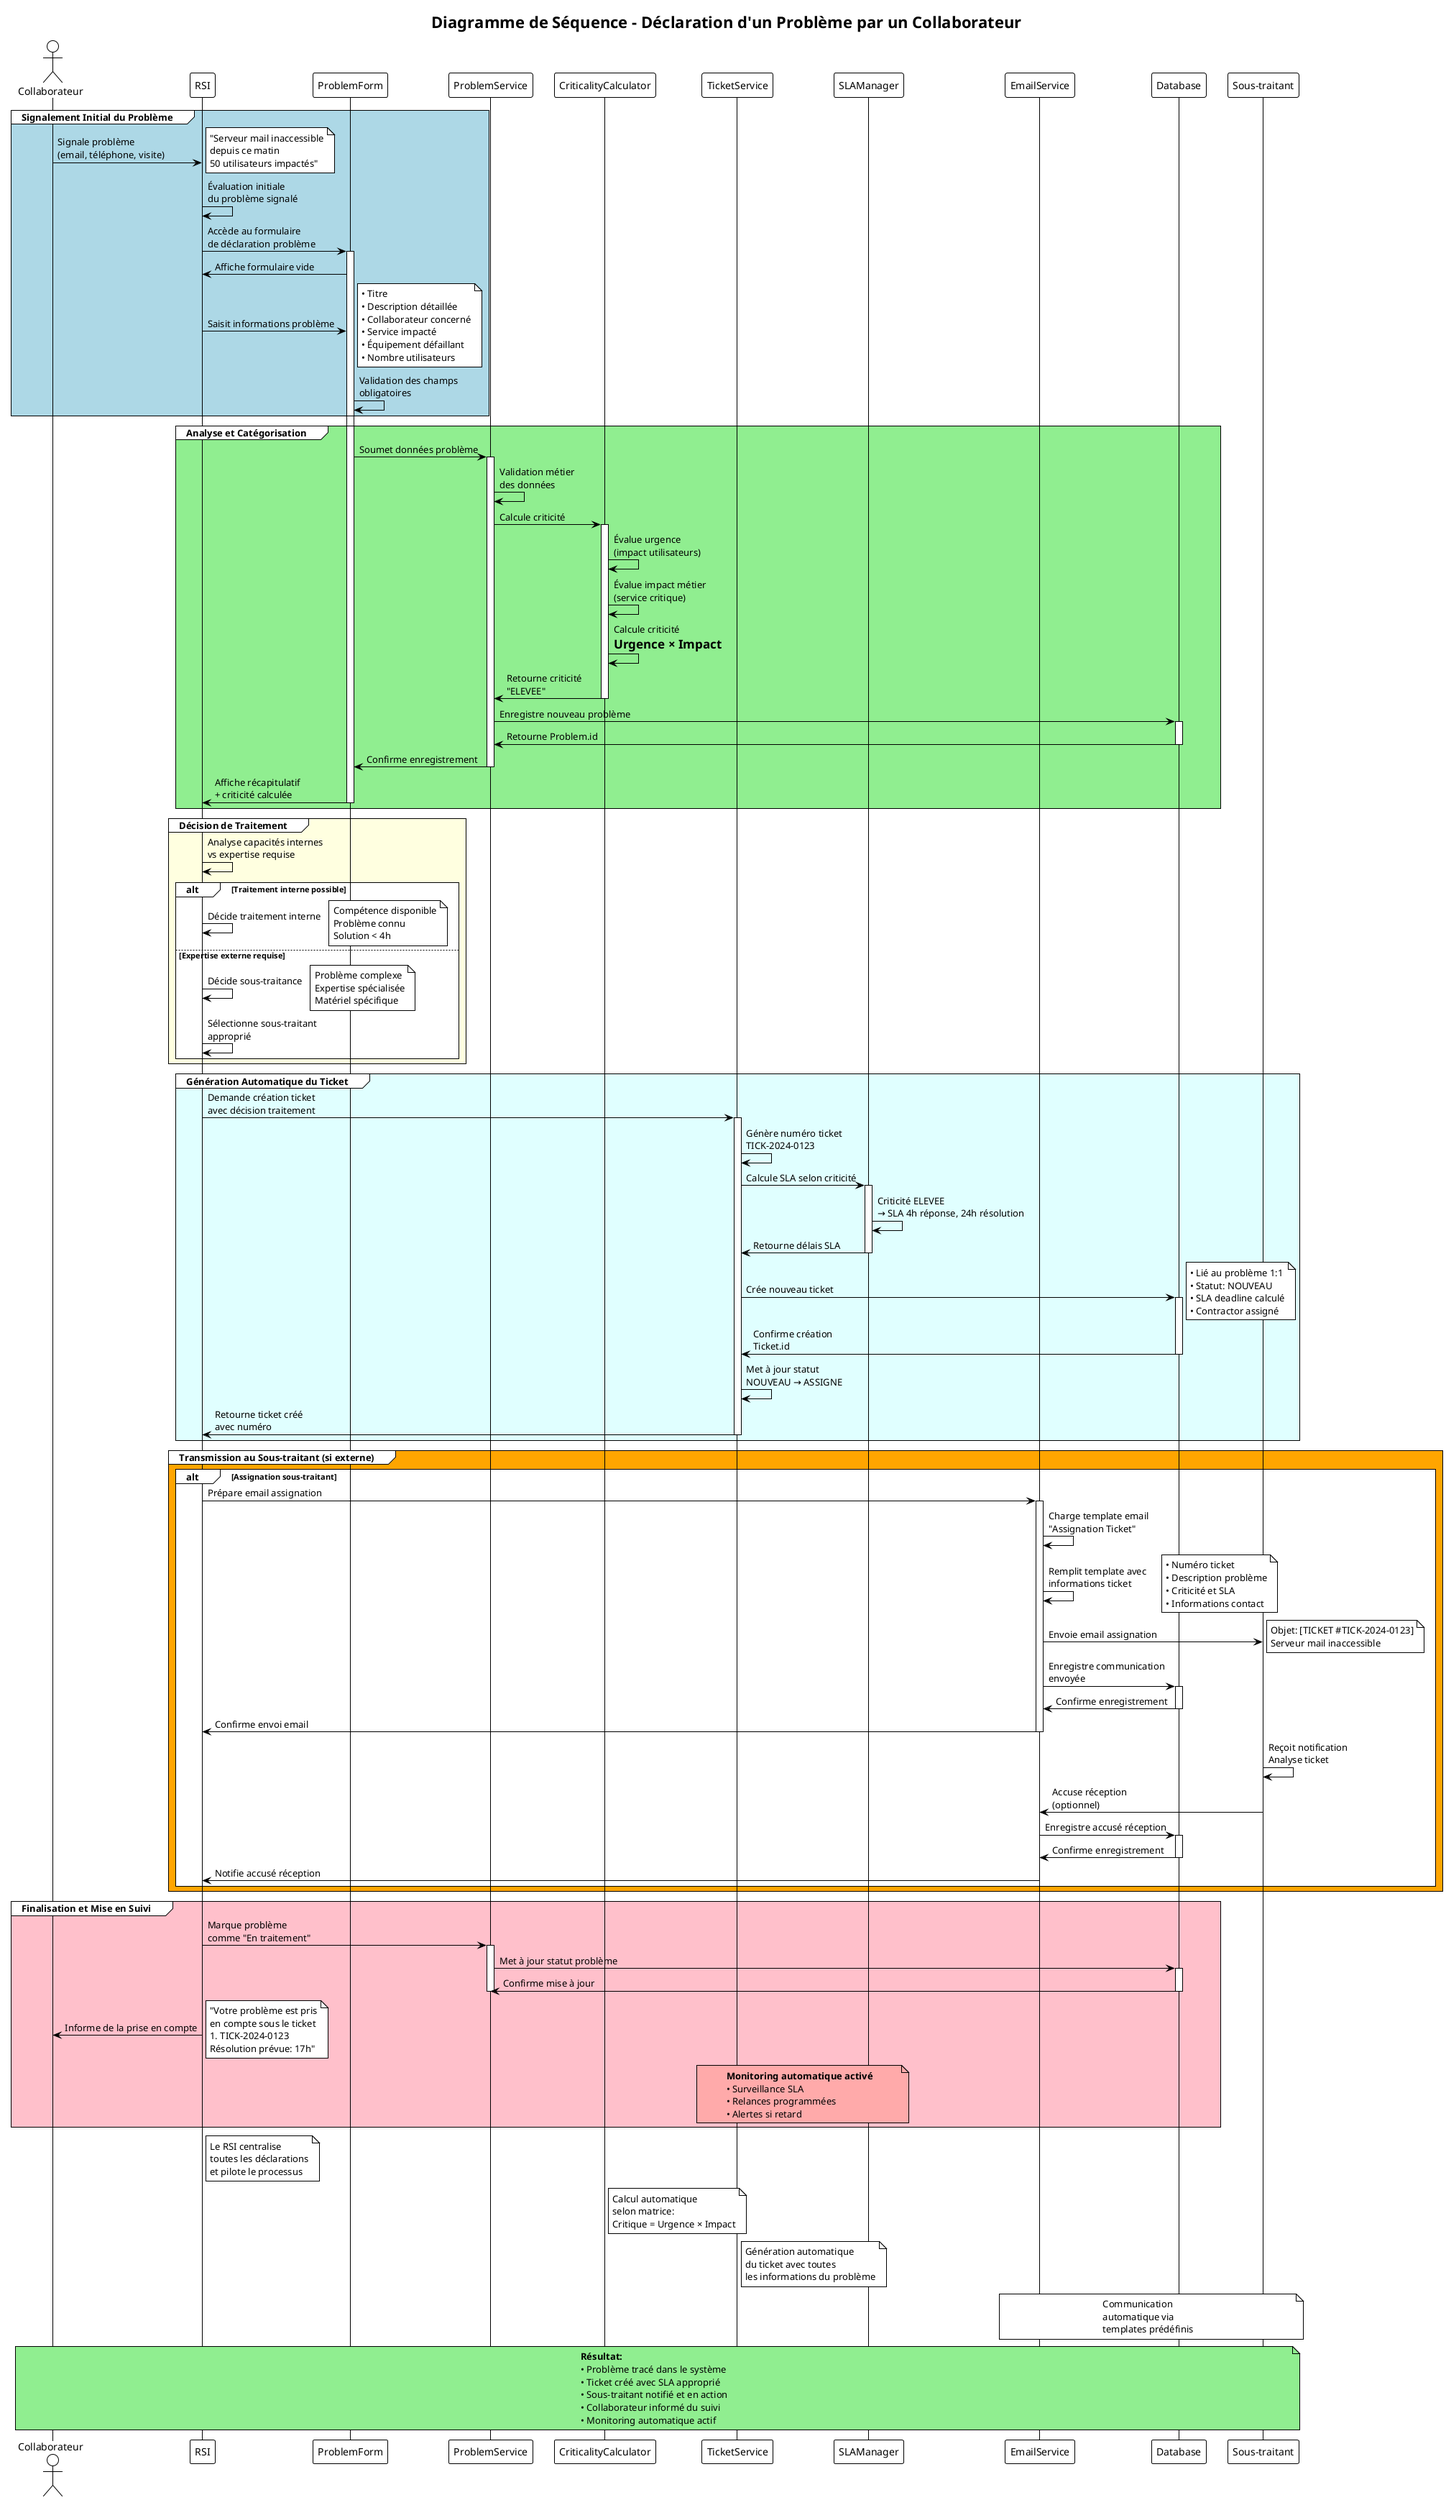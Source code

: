 @startuml
!theme plain
title Diagramme de Séquence - Déclaration d'un Problème par un Collaborateur

' Acteurs et participants
actor "Collaborateur" as COLLAB
participant "RSI" as RSI
participant "ProblemForm" as FORM
participant "ProblemService" as PROB_SVC
participant "CriticalityCalculator" as CALC
participant "TicketService" as TICKET_SVC
participant "SLAManager" as SLA
participant "EmailService" as EMAIL
participant "Database" as DB
participant "Sous-traitant" as CONTRACTOR

' === PHASE 1: SIGNALEMENT INITIAL ===
group #LightBlue Signalement Initial du Problème
    COLLAB -> RSI : Signale problème\n(email, téléphone, visite)
    note right : "Serveur mail inaccessible\ndepuis ce matin\n50 utilisateurs impactés"
    
    RSI -> RSI : Évaluation initiale\ndu problème signalé
    
    RSI -> FORM : Accède au formulaire\nde déclaration problème
    activate FORM
    
    FORM -> RSI : Affiche formulaire vide
    
    RSI -> FORM : Saisit informations problème
    note right : • Titre\n• Description détaillée\n• Collaborateur concerné\n• Service impacté\n• Équipement défaillant\n• Nombre utilisateurs
    
    FORM -> FORM : Validation des champs\nobligatoires
end

' === PHASE 2: TRAITEMENT ET ANALYSE ===
group #LightGreen Analyse et Catégorisation
    FORM -> PROB_SVC : Soumet données problème
    activate PROB_SVC
    
    PROB_SVC -> PROB_SVC : Validation métier\ndes données
    
    PROB_SVC -> CALC : Calcule criticité
    activate CALC
    
    CALC -> CALC : Évalue urgence\n(impact utilisateurs)
    CALC -> CALC : Évalue impact métier\n(service critique)
    CALC -> CALC : Calcule criticité\n= Urgence × Impact
    
    CALC -> PROB_SVC : Retourne criticité\n"ELEVEE"
    deactivate CALC
    
    PROB_SVC -> DB : Enregistre nouveau problème
    activate DB
    DB -> PROB_SVC : Retourne Problem.id
    deactivate DB
    
    PROB_SVC -> FORM : Confirme enregistrement
    deactivate PROB_SVC
    
    FORM -> RSI : Affiche récapitulatif\n+ criticité calculée
    deactivate FORM
end

' === PHASE 3: DÉCISION DE TRAITEMENT ===
group #LightYellow Décision de Traitement
    RSI -> RSI : Analyse capacités internes\nvs expertise requise
    
    alt Traitement interne possible
        RSI -> RSI : Décide traitement interne
        note right : Compétence disponible\nProblème connu\nSolution < 4h
    else Expertise externe requise  
        RSI -> RSI : Décide sous-traitance
        note right : Problème complexe\nExpertise spécialisée\nMatériel spécifique
        RSI -> RSI : Sélectionne sous-traitant\napproprié
    end
end

' === PHASE 4: CRÉATION TICKET AUTOMATIQUE ===
group #LightCyan Génération Automatique du Ticket
    RSI -> TICKET_SVC : Demande création ticket\navec décision traitement
    activate TICKET_SVC
    
    TICKET_SVC -> TICKET_SVC : Génère numéro ticket\nTICK-2024-0123
    
    TICKET_SVC -> SLA : Calcule SLA selon criticité
    activate SLA
    SLA -> SLA : Criticité ELEVEE\n→ SLA 4h réponse, 24h résolution
    SLA -> TICKET_SVC : Retourne délais SLA
    deactivate SLA
    
    TICKET_SVC -> DB : Crée nouveau ticket
    activate DB
    note right : • Lié au problème 1:1\n• Statut: NOUVEAU\n• SLA deadline calculé\n• Contractor assigné
    DB -> TICKET_SVC : Confirme création\nTicket.id
    deactivate DB
    
    TICKET_SVC -> TICKET_SVC : Met à jour statut\nNOUVEAU → ASSIGNE
    
    TICKET_SVC -> RSI : Retourne ticket créé\navec numéro
    deactivate TICKET_SVC
end

' === PHASE 5: TRANSMISSION SOUS-TRAITANT ===
group #Orange Transmission au Sous-traitant (si externe)
    alt Assignation sous-traitant
        RSI -> EMAIL : Prépare email assignation
        activate EMAIL
        
        EMAIL -> EMAIL : Charge template email\n"Assignation Ticket"
        
        EMAIL -> EMAIL : Remplit template avec\ninformations ticket
        note right : • Numéro ticket\n• Description problème\n• Criticité et SLA\n• Informations contact
        
        EMAIL -> CONTRACTOR : Envoie email assignation
        note right : Objet: [TICKET #TICK-2024-0123]\nServeur mail inaccessible
        
        EMAIL -> DB : Enregistre communication\nenvoyée
        activate DB
        DB -> EMAIL : Confirme enregistrement
        deactivate DB
        
        EMAIL -> RSI : Confirme envoi email
        deactivate EMAIL
        
        CONTRACTOR -> CONTRACTOR : Reçoit notification\nAnalyse ticket
        
        CONTRACTOR -> EMAIL : Accuse réception\n(optionnel)
        
        EMAIL -> DB : Enregistre accusé réception
        activate DB
        DB -> EMAIL : Confirme enregistrement
        deactivate DB
        
        EMAIL -> RSI : Notifie accusé réception
    end
end

' === PHASE 6: FINALISATION ET SUIVI ===
group #Pink Finalisation et Mise en Suivi
    RSI -> PROB_SVC : Marque problème\ncomme "En traitement"
    activate PROB_SVC
    
    PROB_SVC -> DB : Met à jour statut problème
    activate DB
    DB -> PROB_SVC : Confirme mise à jour
    deactivate DB
    deactivate PROB_SVC
    
    RSI -> COLLAB : Informe de la prise en compte
    note right : "Votre problème est pris\nen compte sous le ticket\n#TICK-2024-0123\nRésolution prévue: 17h"
    
    ' Déclenchement automatique du monitoring
    note over TICKET_SVC, SLA #FFAAAA : **Monitoring automatique activé**\n• Surveillance SLA\n• Relances programmées\n• Alertes si retard
end

' Notes explicatives
note right of RSI : Le RSI centralise\ntoutes les déclarations\net pilote le processus

note right of CALC : Calcul automatique\nselon matrice:\nCritique = Urgence × Impact

note right of TICKET_SVC : Génération automatique\ndu ticket avec toutes\nles informations du problème

note over EMAIL, CONTRACTOR : Communication\nautomatique via\ntemplates prédéfinis

' Résultat final
note over COLLAB, CONTRACTOR #LIGHTGREEN : **Résultat:**\n• Problème tracé dans le système\n• Ticket créé avec SLA approprié\n• Sous-traitant notifié et en action\n• Collaborateur informé du suivi\n• Monitoring automatique actif

@enduml